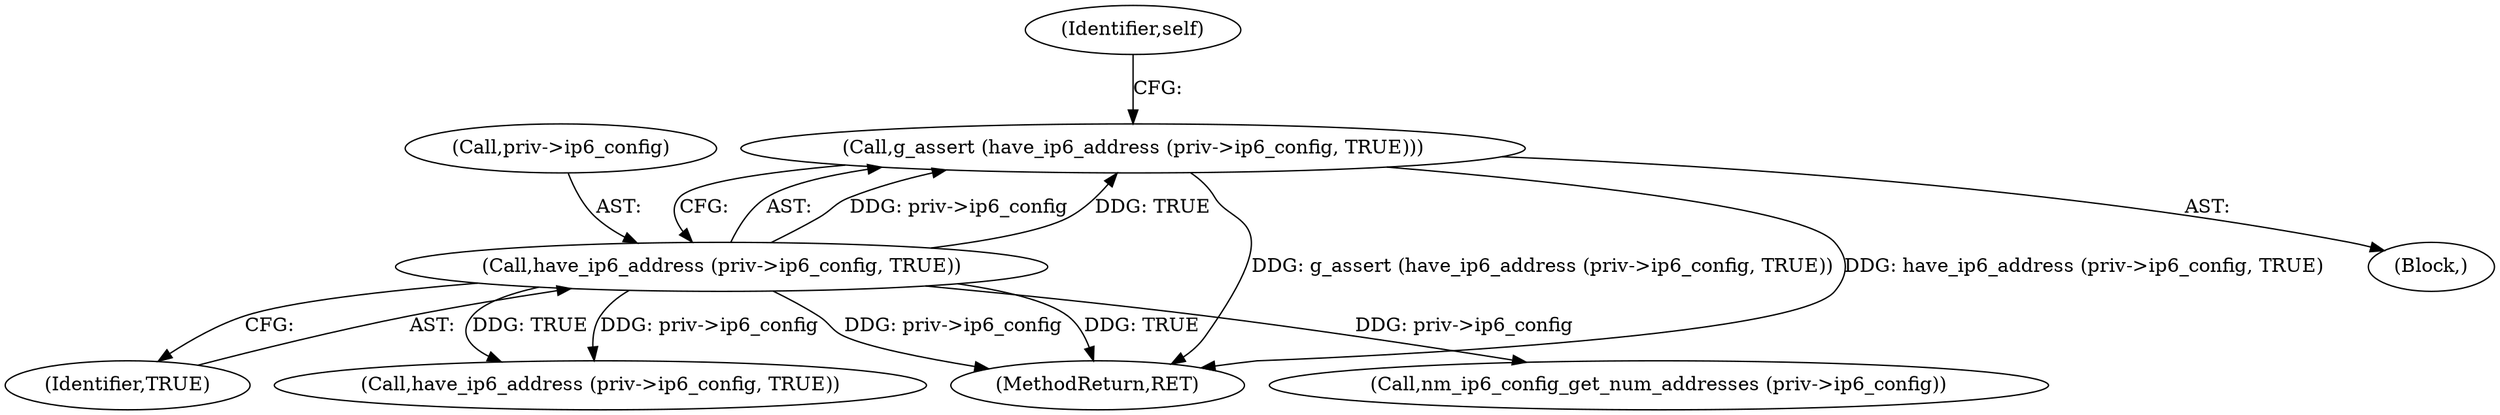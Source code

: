 digraph "0_NetworkManager_d5fc88e573fa58b93034b04d35a2454f5d28cad9@API" {
"1006827" [label="(Call,g_assert (have_ip6_address (priv->ip6_config, TRUE)))"];
"1006828" [label="(Call,have_ip6_address (priv->ip6_config, TRUE))"];
"1006834" [label="(Identifier,self)"];
"1006827" [label="(Call,g_assert (have_ip6_address (priv->ip6_config, TRUE)))"];
"1007016" [label="(Call,have_ip6_address (priv->ip6_config, TRUE))"];
"1007368" [label="(MethodReturn,RET)"];
"1006921" [label="(Call,nm_ip6_config_get_num_addresses (priv->ip6_config))"];
"1006815" [label="(Block,)"];
"1006828" [label="(Call,have_ip6_address (priv->ip6_config, TRUE))"];
"1006829" [label="(Call,priv->ip6_config)"];
"1006832" [label="(Identifier,TRUE)"];
"1006827" -> "1006815"  [label="AST: "];
"1006827" -> "1006828"  [label="CFG: "];
"1006828" -> "1006827"  [label="AST: "];
"1006834" -> "1006827"  [label="CFG: "];
"1006827" -> "1007368"  [label="DDG: g_assert (have_ip6_address (priv->ip6_config, TRUE))"];
"1006827" -> "1007368"  [label="DDG: have_ip6_address (priv->ip6_config, TRUE)"];
"1006828" -> "1006827"  [label="DDG: priv->ip6_config"];
"1006828" -> "1006827"  [label="DDG: TRUE"];
"1006828" -> "1006832"  [label="CFG: "];
"1006829" -> "1006828"  [label="AST: "];
"1006832" -> "1006828"  [label="AST: "];
"1006828" -> "1007368"  [label="DDG: TRUE"];
"1006828" -> "1007368"  [label="DDG: priv->ip6_config"];
"1006828" -> "1006921"  [label="DDG: priv->ip6_config"];
"1006828" -> "1007016"  [label="DDG: priv->ip6_config"];
"1006828" -> "1007016"  [label="DDG: TRUE"];
}
